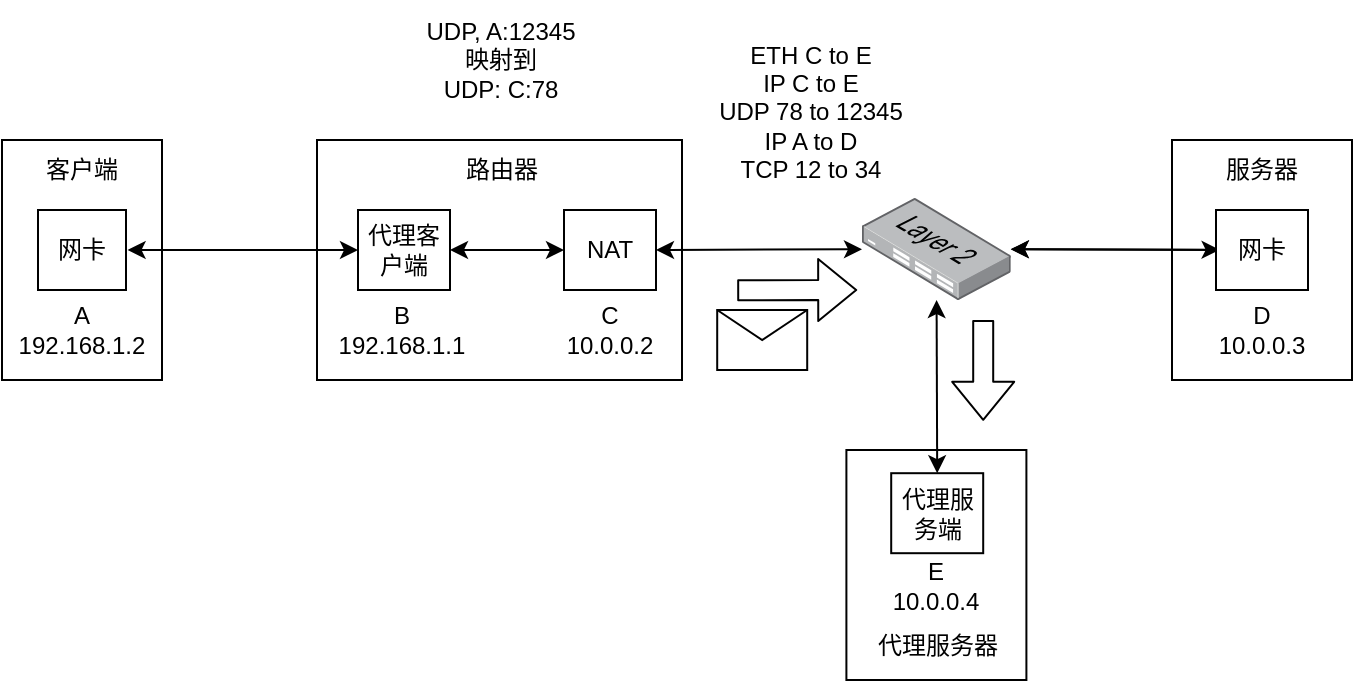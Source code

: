 <mxfile scale="4" border="0">
    <diagram id="0X3G2N7tNAbBKsN83A1v" name="Page-1">
        <mxGraphModel dx="1041" dy="540" grid="1" gridSize="10" guides="1" tooltips="1" connect="1" arrows="1" fold="1" page="1" pageScale="1" pageWidth="827" pageHeight="1169" math="0" shadow="0">
            <root>
                <mxCell id="0"/>
                <mxCell id="1" parent="0"/>
                <mxCell id="27" value="" style="shape=message;html=1;html=1;outlineConnect=0;labelPosition=center;verticalLabelPosition=bottom;align=center;verticalAlign=top;" parent="1" vertex="1">
                    <mxGeometry x="433.6" y="325" width="45" height="30" as="geometry"/>
                </mxCell>
                <mxCell id="28" value="" style="shape=flexArrow;endArrow=classic;html=1;" parent="1" edge="1">
                    <mxGeometry width="50" height="50" relative="1" as="geometry">
                        <mxPoint x="443.6" y="315.1" as="sourcePoint"/>
                        <mxPoint x="503.6" y="315.0" as="targetPoint"/>
                    </mxGeometry>
                </mxCell>
                <mxCell id="29" value="ETH C to E&lt;br&gt;IP C to E&lt;br&gt;UDP 78 to 12345&lt;br&gt;IP A to D&lt;br&gt;TCP 12 to 34" style="text;html=1;strokeColor=none;fillColor=none;align=center;verticalAlign=middle;whiteSpace=wrap;rounded=0;" parent="1" vertex="1">
                    <mxGeometry x="420.0" y="181.8" width="121.25" height="88.2" as="geometry"/>
                </mxCell>
                <mxCell id="30" value="UDP, A:12345&lt;br&gt;映射到&lt;br&gt;UDP: C:78" style="text;html=1;strokeColor=none;fillColor=none;align=center;verticalAlign=middle;whiteSpace=wrap;rounded=0;" parent="1" vertex="1">
                    <mxGeometry x="265.38" y="170" width="121.25" height="59.1" as="geometry"/>
                </mxCell>
                <mxCell id="54" value="" style="rounded=0;whiteSpace=wrap;html=1;" vertex="1" parent="1">
                    <mxGeometry x="661" y="240" width="90" height="120" as="geometry"/>
                </mxCell>
                <mxCell id="55" value="" style="rounded=0;whiteSpace=wrap;html=1;" vertex="1" parent="1">
                    <mxGeometry x="498.2" y="395" width="90" height="115" as="geometry"/>
                </mxCell>
                <mxCell id="56" value="" style="rounded=0;whiteSpace=wrap;html=1;" vertex="1" parent="1">
                    <mxGeometry x="233.5" y="240" width="182.5" height="120" as="geometry"/>
                </mxCell>
                <mxCell id="57" value="" style="rounded=0;whiteSpace=wrap;html=1;" vertex="1" parent="1">
                    <mxGeometry x="76" y="240" width="80" height="120" as="geometry"/>
                </mxCell>
                <mxCell id="58" value="客户端" style="text;html=1;strokeColor=none;fillColor=none;align=center;verticalAlign=middle;whiteSpace=wrap;rounded=0;" vertex="1" parent="1">
                    <mxGeometry x="76" y="240.0" width="80" height="30" as="geometry"/>
                </mxCell>
                <mxCell id="59" value="A&lt;br&gt;192.168.1.2" style="text;html=1;strokeColor=none;fillColor=none;align=center;verticalAlign=middle;whiteSpace=wrap;rounded=0;" vertex="1" parent="1">
                    <mxGeometry x="76" y="320.0" width="80" height="30" as="geometry"/>
                </mxCell>
                <mxCell id="60" value="路由器" style="text;html=1;strokeColor=none;fillColor=none;align=center;verticalAlign=middle;whiteSpace=wrap;rounded=0;" vertex="1" parent="1">
                    <mxGeometry x="286" y="240.0" width="80" height="30" as="geometry"/>
                </mxCell>
                <mxCell id="61" value="B&lt;br&gt;192.168.1.1" style="text;html=1;strokeColor=none;fillColor=none;align=center;verticalAlign=middle;whiteSpace=wrap;rounded=0;" vertex="1" parent="1">
                    <mxGeometry x="236" y="320.0" width="80" height="30" as="geometry"/>
                </mxCell>
                <mxCell id="62" value="" style="endArrow=classic;startArrow=classic;html=1;" edge="1" parent="1">
                    <mxGeometry width="50" height="50" relative="1" as="geometry">
                        <mxPoint x="138.8" y="295" as="sourcePoint"/>
                        <mxPoint x="254" y="295" as="targetPoint"/>
                    </mxGeometry>
                </mxCell>
                <mxCell id="63" value="C&lt;br&gt;10.0.0.2" style="text;html=1;strokeColor=none;fillColor=none;align=center;verticalAlign=middle;whiteSpace=wrap;rounded=0;" vertex="1" parent="1">
                    <mxGeometry x="340" y="320.0" width="80" height="30" as="geometry"/>
                </mxCell>
                <mxCell id="64" value="服务器" style="text;html=1;strokeColor=none;fillColor=none;align=center;verticalAlign=middle;whiteSpace=wrap;rounded=0;" vertex="1" parent="1">
                    <mxGeometry x="666" y="240.0" width="80" height="30" as="geometry"/>
                </mxCell>
                <mxCell id="65" value="D&lt;br&gt;10.0.0.3" style="text;html=1;strokeColor=none;fillColor=none;align=center;verticalAlign=middle;whiteSpace=wrap;rounded=0;" vertex="1" parent="1">
                    <mxGeometry x="666" y="320.0" width="80" height="30" as="geometry"/>
                </mxCell>
                <mxCell id="66" value="" style="endArrow=classic;startArrow=classic;html=1;exitX=1;exitY=0.5;exitDx=0;exitDy=0;" edge="1" parent="1" source="75" target="67">
                    <mxGeometry width="50" height="50" relative="1" as="geometry">
                        <mxPoint x="402" y="294.933" as="sourcePoint"/>
                        <mxPoint x="446" y="170" as="targetPoint"/>
                    </mxGeometry>
                </mxCell>
                <mxCell id="67" value="" style="points=[];aspect=fixed;html=1;align=center;shadow=0;dashed=0;image;image=img/lib/allied_telesis/switch/Switch_24_port_L2.svg;" vertex="1" parent="1">
                    <mxGeometry x="506" y="269" width="74.4" height="51" as="geometry"/>
                </mxCell>
                <mxCell id="68" value="" style="endArrow=classic;startArrow=classic;html=1;" edge="1" parent="1" source="67">
                    <mxGeometry width="50" height="50" relative="1" as="geometry">
                        <mxPoint x="556" y="220.323" as="sourcePoint"/>
                        <mxPoint x="684.8" y="294.933" as="targetPoint"/>
                    </mxGeometry>
                </mxCell>
                <mxCell id="69" value="代理服务器" style="text;html=1;strokeColor=none;fillColor=none;align=center;verticalAlign=middle;whiteSpace=wrap;rounded=0;" vertex="1" parent="1">
                    <mxGeometry x="503.6" y="478.4" width="80" height="30" as="geometry"/>
                </mxCell>
                <mxCell id="70" value="E&lt;br&gt;10.0.0.4" style="text;html=1;strokeColor=none;fillColor=none;align=center;verticalAlign=middle;whiteSpace=wrap;rounded=0;" vertex="1" parent="1">
                    <mxGeometry x="502.8" y="448.4" width="80" height="30" as="geometry"/>
                </mxCell>
                <mxCell id="71" value="" style="endArrow=classic;startArrow=classic;html=1;entryX=0.5;entryY=0;entryDx=0;entryDy=0;" edge="1" parent="1" source="67" target="78">
                    <mxGeometry width="50" height="50" relative="1" as="geometry">
                        <mxPoint x="546.0" y="370.004" as="sourcePoint"/>
                        <mxPoint x="541.551" y="411.8" as="targetPoint"/>
                    </mxGeometry>
                </mxCell>
                <mxCell id="72" value="网卡" style="rounded=0;whiteSpace=wrap;html=1;" vertex="1" parent="1">
                    <mxGeometry x="94" y="275" width="44" height="40" as="geometry"/>
                </mxCell>
                <mxCell id="73" style="edgeStyle=none;html=1;exitX=1;exitY=0.5;exitDx=0;exitDy=0;entryX=0;entryY=0.5;entryDx=0;entryDy=0;startArrow=classic;startFill=1;" edge="1" parent="1" source="74" target="75">
                    <mxGeometry relative="1" as="geometry"/>
                </mxCell>
                <mxCell id="74" value="代理客户端" style="rounded=0;whiteSpace=wrap;html=1;" vertex="1" parent="1">
                    <mxGeometry x="254" y="275" width="46" height="40" as="geometry"/>
                </mxCell>
                <mxCell id="75" value="NAT" style="rounded=0;whiteSpace=wrap;html=1;" vertex="1" parent="1">
                    <mxGeometry x="357" y="275" width="46" height="40" as="geometry"/>
                </mxCell>
                <mxCell id="76" value="" style="edgeStyle=none;html=1;exitX=0;exitY=0.5;exitDx=0;exitDy=0;" edge="1" parent="1" source="77" target="67">
                    <mxGeometry relative="1" as="geometry"/>
                </mxCell>
                <mxCell id="77" value="网卡" style="rounded=0;whiteSpace=wrap;html=1;" vertex="1" parent="1">
                    <mxGeometry x="683" y="275" width="46" height="40" as="geometry"/>
                </mxCell>
                <mxCell id="78" value="代理服务端" style="rounded=0;whiteSpace=wrap;html=1;" vertex="1" parent="1">
                    <mxGeometry x="520.6" y="406.6" width="46" height="40" as="geometry"/>
                </mxCell>
                <mxCell id="79" value="" style="shape=flexArrow;endArrow=classic;html=1;" edge="1" parent="1">
                    <mxGeometry width="50" height="50" relative="1" as="geometry">
                        <mxPoint x="566.6" y="330.0" as="sourcePoint"/>
                        <mxPoint x="566.6" y="380.4" as="targetPoint"/>
                    </mxGeometry>
                </mxCell>
            </root>
        </mxGraphModel>
    </diagram>
</mxfile>